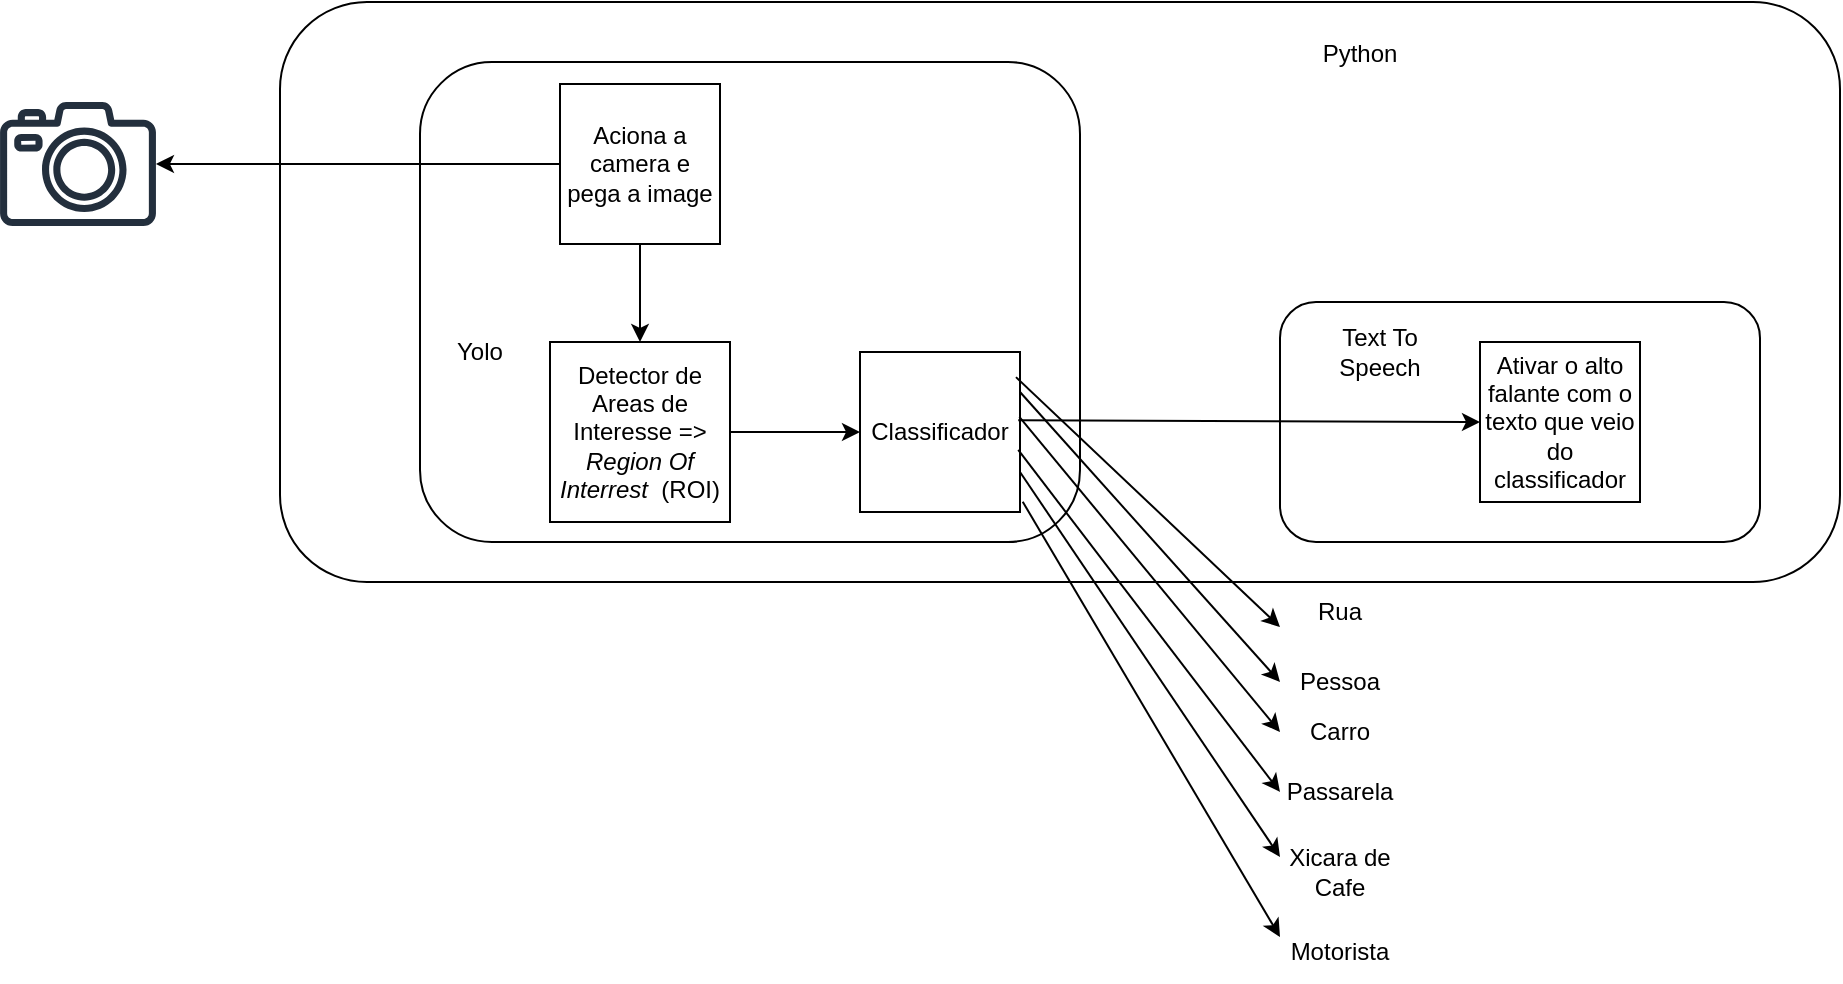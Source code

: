 <mxfile version="28.1.0">
  <diagram name="Página-1" id="JhQ4pkpBUgJaa7xsUcai">
    <mxGraphModel dx="883" dy="425" grid="1" gridSize="10" guides="1" tooltips="1" connect="1" arrows="1" fold="1" page="1" pageScale="1" pageWidth="827" pageHeight="1169" math="0" shadow="0">
      <root>
        <mxCell id="0" />
        <mxCell id="1" parent="0" />
        <mxCell id="vRW1UROBfixqX_J3ZjQh-5" value="" style="rounded=1;whiteSpace=wrap;html=1;" vertex="1" parent="1">
          <mxGeometry x="200" y="20" width="780" height="290" as="geometry" />
        </mxCell>
        <mxCell id="vRW1UROBfixqX_J3ZjQh-25" value="" style="rounded=1;whiteSpace=wrap;html=1;" vertex="1" parent="1">
          <mxGeometry x="270" y="50" width="330" height="240" as="geometry" />
        </mxCell>
        <mxCell id="vRW1UROBfixqX_J3ZjQh-2" value="" style="sketch=0;outlineConnect=0;fontColor=#232F3E;gradientColor=none;fillColor=#232F3D;strokeColor=none;dashed=0;verticalLabelPosition=bottom;verticalAlign=top;align=center;html=1;fontSize=12;fontStyle=0;aspect=fixed;pointerEvents=1;shape=mxgraph.aws4.camera2;" vertex="1" parent="1">
          <mxGeometry x="60" y="70" width="78" height="62" as="geometry" />
        </mxCell>
        <mxCell id="vRW1UROBfixqX_J3ZjQh-6" value="" style="edgeStyle=orthogonalEdgeStyle;rounded=0;orthogonalLoop=1;jettySize=auto;html=1;" edge="1" parent="1" source="vRW1UROBfixqX_J3ZjQh-3" target="vRW1UROBfixqX_J3ZjQh-2">
          <mxGeometry relative="1" as="geometry" />
        </mxCell>
        <mxCell id="vRW1UROBfixqX_J3ZjQh-8" value="" style="edgeStyle=orthogonalEdgeStyle;rounded=0;orthogonalLoop=1;jettySize=auto;html=1;" edge="1" parent="1" source="vRW1UROBfixqX_J3ZjQh-3" target="vRW1UROBfixqX_J3ZjQh-7">
          <mxGeometry relative="1" as="geometry" />
        </mxCell>
        <mxCell id="vRW1UROBfixqX_J3ZjQh-3" value="Aciona a camera e pega a image" style="whiteSpace=wrap;html=1;aspect=fixed;" vertex="1" parent="1">
          <mxGeometry x="340" y="61" width="80" height="80" as="geometry" />
        </mxCell>
        <mxCell id="vRW1UROBfixqX_J3ZjQh-10" value="" style="edgeStyle=orthogonalEdgeStyle;rounded=0;orthogonalLoop=1;jettySize=auto;html=1;" edge="1" parent="1" source="vRW1UROBfixqX_J3ZjQh-7" target="vRW1UROBfixqX_J3ZjQh-9">
          <mxGeometry relative="1" as="geometry" />
        </mxCell>
        <mxCell id="vRW1UROBfixqX_J3ZjQh-7" value="Detector de Areas de Interesse =&amp;gt; &lt;i&gt;Region Of Interrest&amp;nbsp;&lt;/i&gt; (ROI)" style="whiteSpace=wrap;html=1;aspect=fixed;" vertex="1" parent="1">
          <mxGeometry x="335" y="190" width="90" height="90" as="geometry" />
        </mxCell>
        <mxCell id="vRW1UROBfixqX_J3ZjQh-9" value="Classificador" style="whiteSpace=wrap;html=1;aspect=fixed;" vertex="1" parent="1">
          <mxGeometry x="490" y="195" width="80" height="80" as="geometry" />
        </mxCell>
        <mxCell id="vRW1UROBfixqX_J3ZjQh-11" value="Pessoa" style="text;html=1;align=center;verticalAlign=middle;whiteSpace=wrap;rounded=0;" vertex="1" parent="1">
          <mxGeometry x="700" y="345" width="60" height="30" as="geometry" />
        </mxCell>
        <mxCell id="vRW1UROBfixqX_J3ZjQh-12" value="Passarela" style="text;html=1;align=center;verticalAlign=middle;whiteSpace=wrap;rounded=0;" vertex="1" parent="1">
          <mxGeometry x="700" y="400" width="60" height="30" as="geometry" />
        </mxCell>
        <mxCell id="vRW1UROBfixqX_J3ZjQh-13" value="Carro" style="text;html=1;align=center;verticalAlign=middle;whiteSpace=wrap;rounded=0;" vertex="1" parent="1">
          <mxGeometry x="700" y="370" width="60" height="30" as="geometry" />
        </mxCell>
        <mxCell id="vRW1UROBfixqX_J3ZjQh-14" value="Rua" style="text;html=1;align=center;verticalAlign=middle;whiteSpace=wrap;rounded=0;" vertex="1" parent="1">
          <mxGeometry x="700" y="310" width="60" height="30" as="geometry" />
        </mxCell>
        <mxCell id="vRW1UROBfixqX_J3ZjQh-15" value="Motorista" style="text;html=1;align=center;verticalAlign=middle;whiteSpace=wrap;rounded=0;" vertex="1" parent="1">
          <mxGeometry x="700" y="480" width="60" height="30" as="geometry" />
        </mxCell>
        <mxCell id="vRW1UROBfixqX_J3ZjQh-16" value="Xicara de Cafe" style="text;html=1;align=center;verticalAlign=middle;whiteSpace=wrap;rounded=0;" vertex="1" parent="1">
          <mxGeometry x="700" y="440" width="60" height="30" as="geometry" />
        </mxCell>
        <mxCell id="vRW1UROBfixqX_J3ZjQh-19" value="" style="endArrow=classic;html=1;rounded=0;entryX=0;entryY=0.75;entryDx=0;entryDy=0;exitX=0.975;exitY=0.157;exitDx=0;exitDy=0;exitPerimeter=0;" edge="1" parent="1" source="vRW1UROBfixqX_J3ZjQh-9" target="vRW1UROBfixqX_J3ZjQh-14">
          <mxGeometry width="50" height="50" relative="1" as="geometry">
            <mxPoint x="570" y="210" as="sourcePoint" />
            <mxPoint x="620" y="160" as="targetPoint" />
          </mxGeometry>
        </mxCell>
        <mxCell id="vRW1UROBfixqX_J3ZjQh-20" value="" style="endArrow=classic;html=1;rounded=0;entryX=0;entryY=0.5;entryDx=0;entryDy=0;exitX=1;exitY=0.25;exitDx=0;exitDy=0;" edge="1" parent="1" source="vRW1UROBfixqX_J3ZjQh-9" target="vRW1UROBfixqX_J3ZjQh-11">
          <mxGeometry width="50" height="50" relative="1" as="geometry">
            <mxPoint x="630" y="275" as="sourcePoint" />
            <mxPoint x="732" y="220" as="targetPoint" />
          </mxGeometry>
        </mxCell>
        <mxCell id="vRW1UROBfixqX_J3ZjQh-21" value="" style="endArrow=classic;html=1;rounded=0;entryX=0;entryY=0.5;entryDx=0;entryDy=0;exitX=0.996;exitY=0.405;exitDx=0;exitDy=0;exitPerimeter=0;" edge="1" parent="1" source="vRW1UROBfixqX_J3ZjQh-9" target="vRW1UROBfixqX_J3ZjQh-13">
          <mxGeometry width="50" height="50" relative="1" as="geometry">
            <mxPoint x="700" y="295" as="sourcePoint" />
            <mxPoint x="800" y="260" as="targetPoint" />
          </mxGeometry>
        </mxCell>
        <mxCell id="vRW1UROBfixqX_J3ZjQh-22" value="" style="endArrow=classic;html=1;rounded=0;entryX=0;entryY=0.5;entryDx=0;entryDy=0;exitX=0.989;exitY=0.612;exitDx=0;exitDy=0;exitPerimeter=0;" edge="1" parent="1" source="vRW1UROBfixqX_J3ZjQh-9" target="vRW1UROBfixqX_J3ZjQh-12">
          <mxGeometry width="50" height="50" relative="1" as="geometry">
            <mxPoint x="640" y="272" as="sourcePoint" />
            <mxPoint x="740" y="250" as="targetPoint" />
          </mxGeometry>
        </mxCell>
        <mxCell id="vRW1UROBfixqX_J3ZjQh-23" value="" style="endArrow=classic;html=1;rounded=0;entryX=0;entryY=0.25;entryDx=0;entryDy=0;exitX=1;exitY=0.75;exitDx=0;exitDy=0;" edge="1" parent="1" source="vRW1UROBfixqX_J3ZjQh-9" target="vRW1UROBfixqX_J3ZjQh-16">
          <mxGeometry width="50" height="50" relative="1" as="geometry">
            <mxPoint x="710" y="279" as="sourcePoint" />
            <mxPoint x="811" y="270" as="targetPoint" />
          </mxGeometry>
        </mxCell>
        <mxCell id="vRW1UROBfixqX_J3ZjQh-24" value="" style="endArrow=classic;html=1;rounded=0;entryX=0;entryY=0.25;entryDx=0;entryDy=0;exitX=1.017;exitY=0.936;exitDx=0;exitDy=0;exitPerimeter=0;" edge="1" parent="1" source="vRW1UROBfixqX_J3ZjQh-9" target="vRW1UROBfixqX_J3ZjQh-15">
          <mxGeometry width="50" height="50" relative="1" as="geometry">
            <mxPoint x="660" y="300" as="sourcePoint" />
            <mxPoint x="760" y="313" as="targetPoint" />
          </mxGeometry>
        </mxCell>
        <mxCell id="vRW1UROBfixqX_J3ZjQh-26" value="Yolo" style="text;html=1;align=center;verticalAlign=middle;whiteSpace=wrap;rounded=0;" vertex="1" parent="1">
          <mxGeometry x="270" y="180" width="60" height="30" as="geometry" />
        </mxCell>
        <mxCell id="vRW1UROBfixqX_J3ZjQh-27" value="Python" style="text;html=1;align=center;verticalAlign=middle;whiteSpace=wrap;rounded=0;" vertex="1" parent="1">
          <mxGeometry x="710" y="31" width="60" height="30" as="geometry" />
        </mxCell>
        <mxCell id="vRW1UROBfixqX_J3ZjQh-28" value="" style="rounded=1;whiteSpace=wrap;html=1;" vertex="1" parent="1">
          <mxGeometry x="700" y="170" width="240" height="120" as="geometry" />
        </mxCell>
        <mxCell id="vRW1UROBfixqX_J3ZjQh-29" value="Text To Speech" style="text;html=1;align=center;verticalAlign=middle;whiteSpace=wrap;rounded=0;" vertex="1" parent="1">
          <mxGeometry x="720" y="180" width="60" height="30" as="geometry" />
        </mxCell>
        <mxCell id="vRW1UROBfixqX_J3ZjQh-30" value="Ativar o alto falante com o texto que veio do classificador" style="whiteSpace=wrap;html=1;aspect=fixed;" vertex="1" parent="1">
          <mxGeometry x="800" y="190" width="80" height="80" as="geometry" />
        </mxCell>
        <mxCell id="vRW1UROBfixqX_J3ZjQh-31" value="" style="endArrow=classic;html=1;rounded=0;exitX=0.989;exitY=0.426;exitDx=0;exitDy=0;entryX=0;entryY=0.5;entryDx=0;entryDy=0;exitPerimeter=0;" edge="1" parent="1" source="vRW1UROBfixqX_J3ZjQh-9" target="vRW1UROBfixqX_J3ZjQh-30">
          <mxGeometry width="50" height="50" relative="1" as="geometry">
            <mxPoint x="520" y="310" as="sourcePoint" />
            <mxPoint x="570" y="260" as="targetPoint" />
          </mxGeometry>
        </mxCell>
      </root>
    </mxGraphModel>
  </diagram>
</mxfile>

